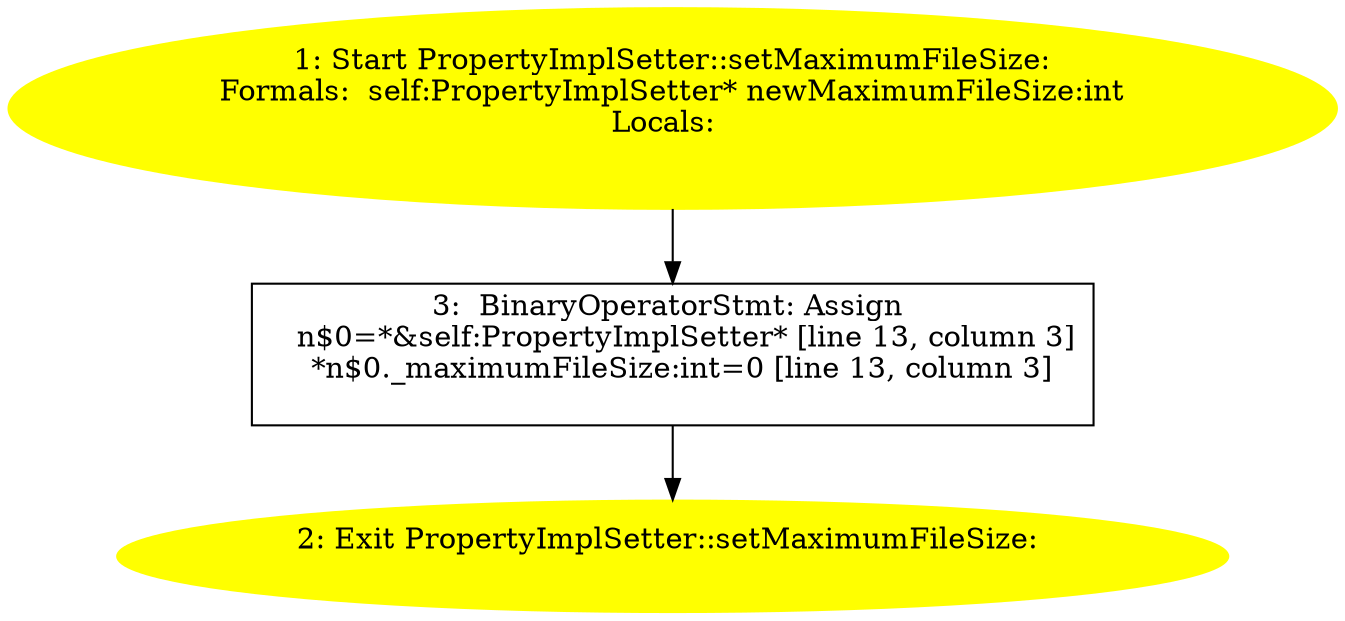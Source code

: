 /* @generated */
digraph cfg {
"setMaximumFileSize:#PropertyImplSetter#instance.1d600fefeeb62155817021d20e02a478_1" [label="1: Start PropertyImplSetter::setMaximumFileSize:\nFormals:  self:PropertyImplSetter* newMaximumFileSize:int\nLocals:  \n  " color=yellow style=filled]
	

	 "setMaximumFileSize:#PropertyImplSetter#instance.1d600fefeeb62155817021d20e02a478_1" -> "setMaximumFileSize:#PropertyImplSetter#instance.1d600fefeeb62155817021d20e02a478_3" ;
"setMaximumFileSize:#PropertyImplSetter#instance.1d600fefeeb62155817021d20e02a478_2" [label="2: Exit PropertyImplSetter::setMaximumFileSize: \n  " color=yellow style=filled]
	

"setMaximumFileSize:#PropertyImplSetter#instance.1d600fefeeb62155817021d20e02a478_3" [label="3:  BinaryOperatorStmt: Assign \n   n$0=*&self:PropertyImplSetter* [line 13, column 3]\n  *n$0._maximumFileSize:int=0 [line 13, column 3]\n " shape="box"]
	

	 "setMaximumFileSize:#PropertyImplSetter#instance.1d600fefeeb62155817021d20e02a478_3" -> "setMaximumFileSize:#PropertyImplSetter#instance.1d600fefeeb62155817021d20e02a478_2" ;
}
